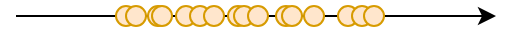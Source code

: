 <mxfile version="21.2.9" type="device">
  <diagram name="Página-1" id="-pn4PrcCB0aOLdGNFKwQ">
    <mxGraphModel dx="276" dy="153" grid="1" gridSize="10" guides="1" tooltips="1" connect="1" arrows="1" fold="1" page="1" pageScale="1" pageWidth="1169" pageHeight="827" math="0" shadow="0">
      <root>
        <mxCell id="0" />
        <mxCell id="1" parent="0" />
        <mxCell id="GVC4xmCI0ztt-ApkChza-2" value="" style="endArrow=classic;html=1;rounded=0;" parent="1" edge="1">
          <mxGeometry width="50" height="50" relative="1" as="geometry">
            <mxPoint x="200" y="480" as="sourcePoint" />
            <mxPoint x="440" y="480" as="targetPoint" />
          </mxGeometry>
        </mxCell>
        <mxCell id="DfE6INUnDFdgPhouwwiO-25" value="" style="ellipse;whiteSpace=wrap;html=1;aspect=fixed;fillColor=#ffe6cc;strokeColor=#d79b00;" vertex="1" parent="1">
          <mxGeometry x="250" y="475" width="10" height="10" as="geometry" />
        </mxCell>
        <mxCell id="DfE6INUnDFdgPhouwwiO-26" value="" style="ellipse;whiteSpace=wrap;html=1;aspect=fixed;fillColor=#ffe6cc;strokeColor=#d79b00;" vertex="1" parent="1">
          <mxGeometry x="255" y="475" width="10" height="10" as="geometry" />
        </mxCell>
        <mxCell id="DfE6INUnDFdgPhouwwiO-27" value="" style="ellipse;whiteSpace=wrap;html=1;aspect=fixed;fillColor=#ffe6cc;strokeColor=#d79b00;" vertex="1" parent="1">
          <mxGeometry x="280" y="475" width="10" height="10" as="geometry" />
        </mxCell>
        <mxCell id="DfE6INUnDFdgPhouwwiO-28" value="" style="ellipse;whiteSpace=wrap;html=1;aspect=fixed;fillColor=#ffe6cc;strokeColor=#d79b00;" vertex="1" parent="1">
          <mxGeometry x="287" y="475" width="10" height="10" as="geometry" />
        </mxCell>
        <mxCell id="DfE6INUnDFdgPhouwwiO-29" value="" style="ellipse;whiteSpace=wrap;html=1;aspect=fixed;fillColor=#ffe6cc;strokeColor=#d79b00;" vertex="1" parent="1">
          <mxGeometry x="266" y="475" width="10" height="10" as="geometry" />
        </mxCell>
        <mxCell id="DfE6INUnDFdgPhouwwiO-30" value="" style="ellipse;whiteSpace=wrap;html=1;aspect=fixed;fillColor=#ffe6cc;strokeColor=#d79b00;" vertex="1" parent="1">
          <mxGeometry x="294" y="475" width="10" height="10" as="geometry" />
        </mxCell>
        <mxCell id="DfE6INUnDFdgPhouwwiO-31" value="" style="ellipse;whiteSpace=wrap;html=1;aspect=fixed;fillColor=#ffe6cc;strokeColor=#d79b00;" vertex="1" parent="1">
          <mxGeometry x="268" y="475" width="10" height="10" as="geometry" />
        </mxCell>
        <mxCell id="DfE6INUnDFdgPhouwwiO-32" value="" style="ellipse;whiteSpace=wrap;html=1;aspect=fixed;fillColor=#ffe6cc;strokeColor=#d79b00;" vertex="1" parent="1">
          <mxGeometry x="306" y="475" width="10" height="10" as="geometry" />
        </mxCell>
        <mxCell id="DfE6INUnDFdgPhouwwiO-33" value="" style="ellipse;whiteSpace=wrap;html=1;aspect=fixed;fillColor=#ffe6cc;strokeColor=#d79b00;" vertex="1" parent="1">
          <mxGeometry x="309" y="475" width="10" height="10" as="geometry" />
        </mxCell>
        <mxCell id="DfE6INUnDFdgPhouwwiO-34" value="" style="ellipse;whiteSpace=wrap;html=1;aspect=fixed;fillColor=#ffe6cc;strokeColor=#d79b00;" vertex="1" parent="1">
          <mxGeometry x="330" y="475" width="10" height="10" as="geometry" />
        </mxCell>
        <mxCell id="DfE6INUnDFdgPhouwwiO-35" value="" style="ellipse;whiteSpace=wrap;html=1;aspect=fixed;fillColor=#ffe6cc;strokeColor=#d79b00;" vertex="1" parent="1">
          <mxGeometry x="333" y="475" width="10" height="10" as="geometry" />
        </mxCell>
        <mxCell id="DfE6INUnDFdgPhouwwiO-36" value="" style="ellipse;whiteSpace=wrap;html=1;aspect=fixed;fillColor=#ffe6cc;strokeColor=#d79b00;" vertex="1" parent="1">
          <mxGeometry x="316" y="475" width="10" height="10" as="geometry" />
        </mxCell>
        <mxCell id="DfE6INUnDFdgPhouwwiO-37" value="" style="ellipse;whiteSpace=wrap;html=1;aspect=fixed;fillColor=#ffe6cc;strokeColor=#d79b00;" vertex="1" parent="1">
          <mxGeometry x="344" y="475" width="10" height="10" as="geometry" />
        </mxCell>
        <mxCell id="DfE6INUnDFdgPhouwwiO-38" value="" style="ellipse;whiteSpace=wrap;html=1;aspect=fixed;fillColor=#ffe6cc;strokeColor=#d79b00;" vertex="1" parent="1">
          <mxGeometry x="361" y="475" width="10" height="10" as="geometry" />
        </mxCell>
        <mxCell id="DfE6INUnDFdgPhouwwiO-39" value="" style="ellipse;whiteSpace=wrap;html=1;aspect=fixed;fillColor=#ffe6cc;strokeColor=#d79b00;" vertex="1" parent="1">
          <mxGeometry x="368" y="475" width="10" height="10" as="geometry" />
        </mxCell>
        <mxCell id="DfE6INUnDFdgPhouwwiO-40" value="" style="ellipse;whiteSpace=wrap;html=1;aspect=fixed;fillColor=#ffe6cc;strokeColor=#d79b00;" vertex="1" parent="1">
          <mxGeometry x="374" y="475" width="10" height="10" as="geometry" />
        </mxCell>
      </root>
    </mxGraphModel>
  </diagram>
</mxfile>
